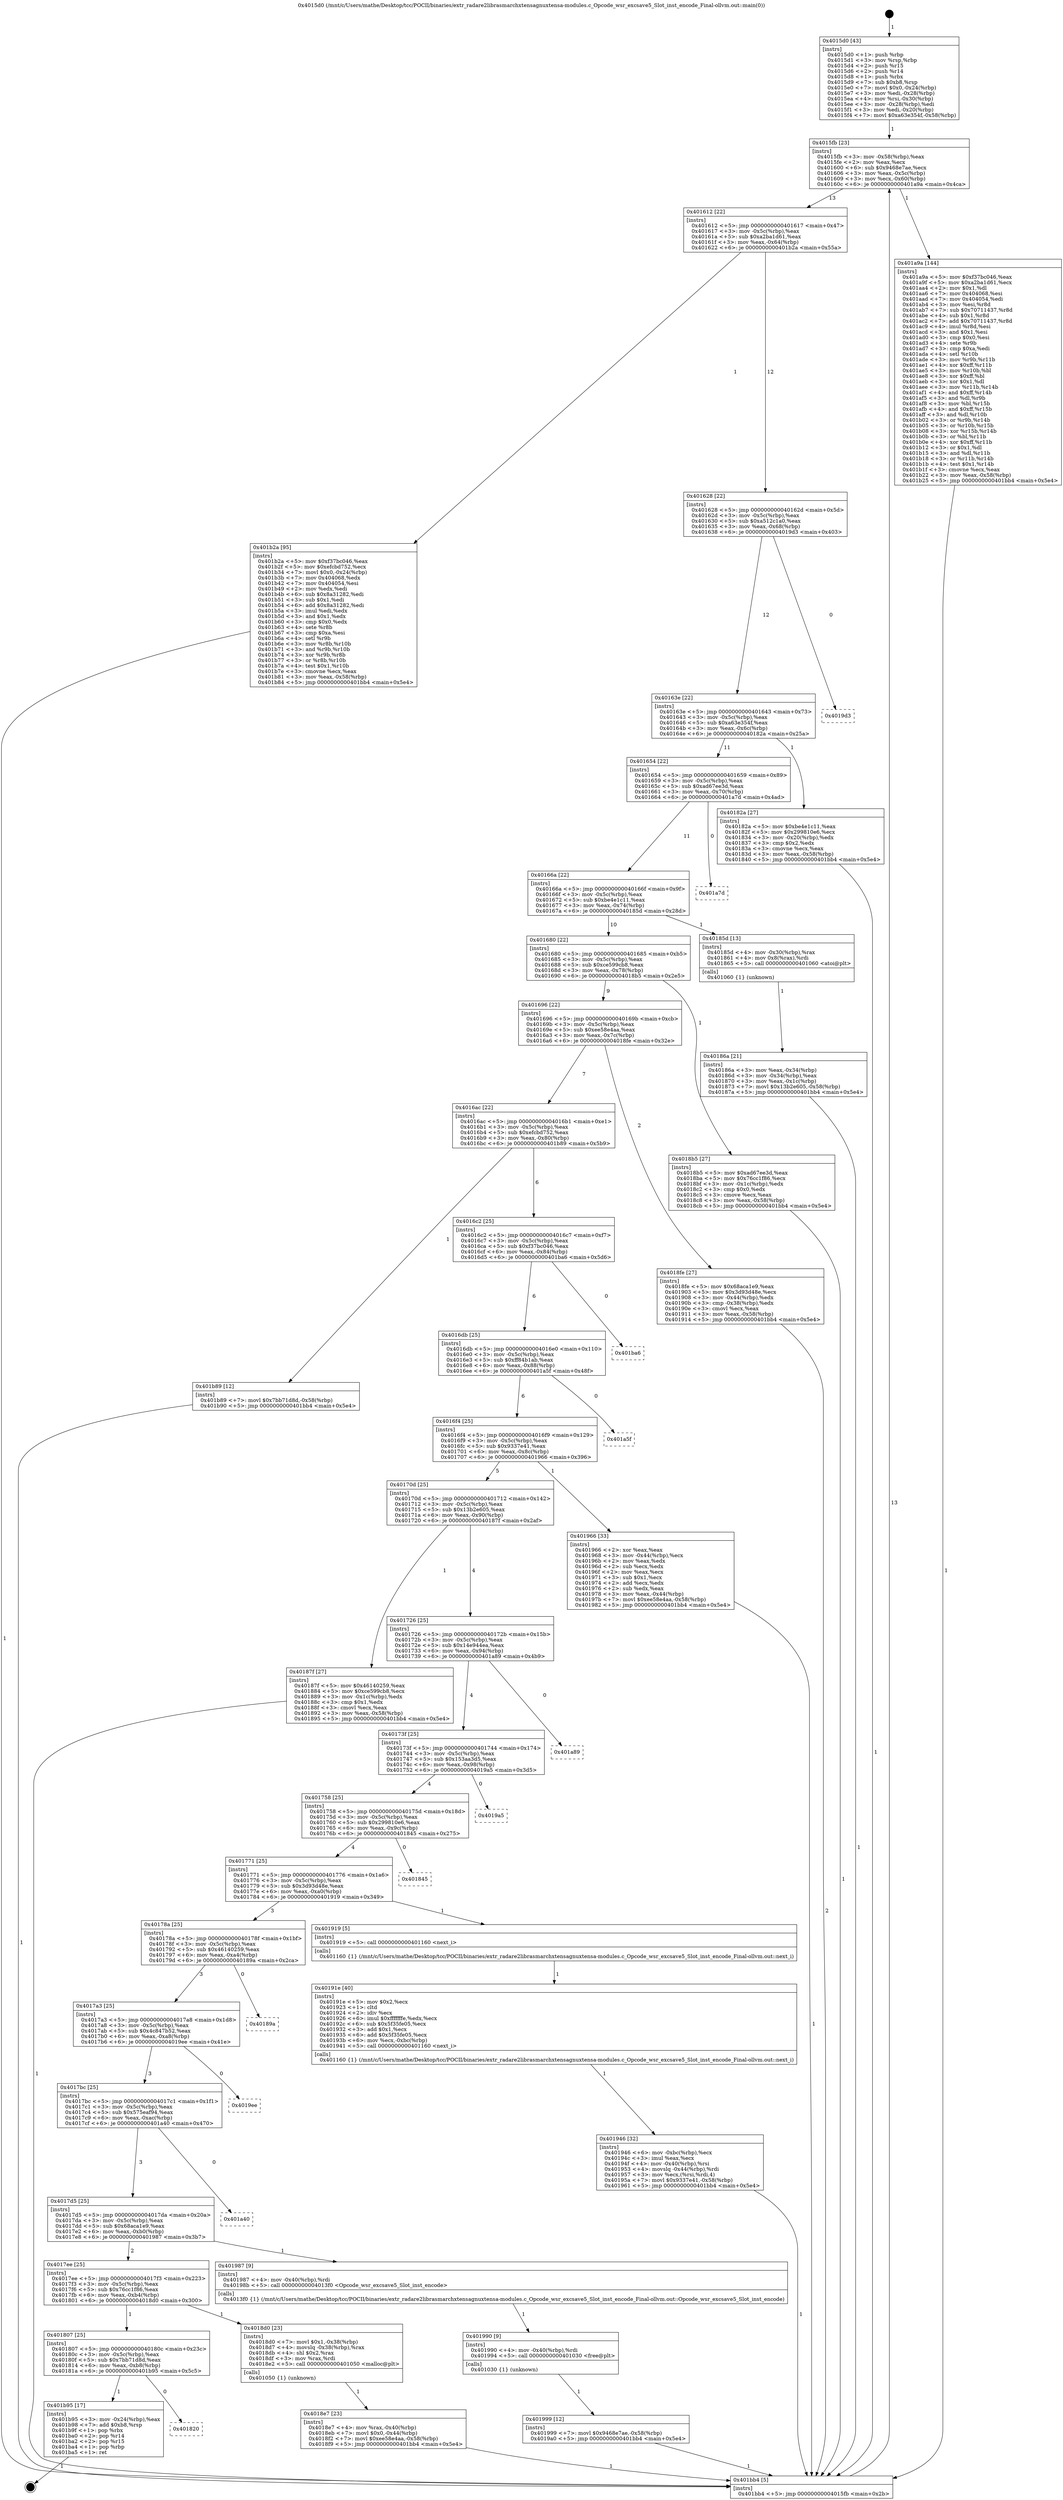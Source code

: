 digraph "0x4015d0" {
  label = "0x4015d0 (/mnt/c/Users/mathe/Desktop/tcc/POCII/binaries/extr_radare2librasmarchxtensagnuxtensa-modules.c_Opcode_wsr_excsave5_Slot_inst_encode_Final-ollvm.out::main(0))"
  labelloc = "t"
  node[shape=record]

  Entry [label="",width=0.3,height=0.3,shape=circle,fillcolor=black,style=filled]
  "0x4015fb" [label="{
     0x4015fb [23]\l
     | [instrs]\l
     &nbsp;&nbsp;0x4015fb \<+3\>: mov -0x58(%rbp),%eax\l
     &nbsp;&nbsp;0x4015fe \<+2\>: mov %eax,%ecx\l
     &nbsp;&nbsp;0x401600 \<+6\>: sub $0x9468e7ae,%ecx\l
     &nbsp;&nbsp;0x401606 \<+3\>: mov %eax,-0x5c(%rbp)\l
     &nbsp;&nbsp;0x401609 \<+3\>: mov %ecx,-0x60(%rbp)\l
     &nbsp;&nbsp;0x40160c \<+6\>: je 0000000000401a9a \<main+0x4ca\>\l
  }"]
  "0x401a9a" [label="{
     0x401a9a [144]\l
     | [instrs]\l
     &nbsp;&nbsp;0x401a9a \<+5\>: mov $0xf37bc046,%eax\l
     &nbsp;&nbsp;0x401a9f \<+5\>: mov $0xa2ba1d61,%ecx\l
     &nbsp;&nbsp;0x401aa4 \<+2\>: mov $0x1,%dl\l
     &nbsp;&nbsp;0x401aa6 \<+7\>: mov 0x404068,%esi\l
     &nbsp;&nbsp;0x401aad \<+7\>: mov 0x404054,%edi\l
     &nbsp;&nbsp;0x401ab4 \<+3\>: mov %esi,%r8d\l
     &nbsp;&nbsp;0x401ab7 \<+7\>: sub $0x70711437,%r8d\l
     &nbsp;&nbsp;0x401abe \<+4\>: sub $0x1,%r8d\l
     &nbsp;&nbsp;0x401ac2 \<+7\>: add $0x70711437,%r8d\l
     &nbsp;&nbsp;0x401ac9 \<+4\>: imul %r8d,%esi\l
     &nbsp;&nbsp;0x401acd \<+3\>: and $0x1,%esi\l
     &nbsp;&nbsp;0x401ad0 \<+3\>: cmp $0x0,%esi\l
     &nbsp;&nbsp;0x401ad3 \<+4\>: sete %r9b\l
     &nbsp;&nbsp;0x401ad7 \<+3\>: cmp $0xa,%edi\l
     &nbsp;&nbsp;0x401ada \<+4\>: setl %r10b\l
     &nbsp;&nbsp;0x401ade \<+3\>: mov %r9b,%r11b\l
     &nbsp;&nbsp;0x401ae1 \<+4\>: xor $0xff,%r11b\l
     &nbsp;&nbsp;0x401ae5 \<+3\>: mov %r10b,%bl\l
     &nbsp;&nbsp;0x401ae8 \<+3\>: xor $0xff,%bl\l
     &nbsp;&nbsp;0x401aeb \<+3\>: xor $0x1,%dl\l
     &nbsp;&nbsp;0x401aee \<+3\>: mov %r11b,%r14b\l
     &nbsp;&nbsp;0x401af1 \<+4\>: and $0xff,%r14b\l
     &nbsp;&nbsp;0x401af5 \<+3\>: and %dl,%r9b\l
     &nbsp;&nbsp;0x401af8 \<+3\>: mov %bl,%r15b\l
     &nbsp;&nbsp;0x401afb \<+4\>: and $0xff,%r15b\l
     &nbsp;&nbsp;0x401aff \<+3\>: and %dl,%r10b\l
     &nbsp;&nbsp;0x401b02 \<+3\>: or %r9b,%r14b\l
     &nbsp;&nbsp;0x401b05 \<+3\>: or %r10b,%r15b\l
     &nbsp;&nbsp;0x401b08 \<+3\>: xor %r15b,%r14b\l
     &nbsp;&nbsp;0x401b0b \<+3\>: or %bl,%r11b\l
     &nbsp;&nbsp;0x401b0e \<+4\>: xor $0xff,%r11b\l
     &nbsp;&nbsp;0x401b12 \<+3\>: or $0x1,%dl\l
     &nbsp;&nbsp;0x401b15 \<+3\>: and %dl,%r11b\l
     &nbsp;&nbsp;0x401b18 \<+3\>: or %r11b,%r14b\l
     &nbsp;&nbsp;0x401b1b \<+4\>: test $0x1,%r14b\l
     &nbsp;&nbsp;0x401b1f \<+3\>: cmovne %ecx,%eax\l
     &nbsp;&nbsp;0x401b22 \<+3\>: mov %eax,-0x58(%rbp)\l
     &nbsp;&nbsp;0x401b25 \<+5\>: jmp 0000000000401bb4 \<main+0x5e4\>\l
  }"]
  "0x401612" [label="{
     0x401612 [22]\l
     | [instrs]\l
     &nbsp;&nbsp;0x401612 \<+5\>: jmp 0000000000401617 \<main+0x47\>\l
     &nbsp;&nbsp;0x401617 \<+3\>: mov -0x5c(%rbp),%eax\l
     &nbsp;&nbsp;0x40161a \<+5\>: sub $0xa2ba1d61,%eax\l
     &nbsp;&nbsp;0x40161f \<+3\>: mov %eax,-0x64(%rbp)\l
     &nbsp;&nbsp;0x401622 \<+6\>: je 0000000000401b2a \<main+0x55a\>\l
  }"]
  Exit [label="",width=0.3,height=0.3,shape=circle,fillcolor=black,style=filled,peripheries=2]
  "0x401b2a" [label="{
     0x401b2a [95]\l
     | [instrs]\l
     &nbsp;&nbsp;0x401b2a \<+5\>: mov $0xf37bc046,%eax\l
     &nbsp;&nbsp;0x401b2f \<+5\>: mov $0xefcbd752,%ecx\l
     &nbsp;&nbsp;0x401b34 \<+7\>: movl $0x0,-0x24(%rbp)\l
     &nbsp;&nbsp;0x401b3b \<+7\>: mov 0x404068,%edx\l
     &nbsp;&nbsp;0x401b42 \<+7\>: mov 0x404054,%esi\l
     &nbsp;&nbsp;0x401b49 \<+2\>: mov %edx,%edi\l
     &nbsp;&nbsp;0x401b4b \<+6\>: sub $0x8a31282,%edi\l
     &nbsp;&nbsp;0x401b51 \<+3\>: sub $0x1,%edi\l
     &nbsp;&nbsp;0x401b54 \<+6\>: add $0x8a31282,%edi\l
     &nbsp;&nbsp;0x401b5a \<+3\>: imul %edi,%edx\l
     &nbsp;&nbsp;0x401b5d \<+3\>: and $0x1,%edx\l
     &nbsp;&nbsp;0x401b60 \<+3\>: cmp $0x0,%edx\l
     &nbsp;&nbsp;0x401b63 \<+4\>: sete %r8b\l
     &nbsp;&nbsp;0x401b67 \<+3\>: cmp $0xa,%esi\l
     &nbsp;&nbsp;0x401b6a \<+4\>: setl %r9b\l
     &nbsp;&nbsp;0x401b6e \<+3\>: mov %r8b,%r10b\l
     &nbsp;&nbsp;0x401b71 \<+3\>: and %r9b,%r10b\l
     &nbsp;&nbsp;0x401b74 \<+3\>: xor %r9b,%r8b\l
     &nbsp;&nbsp;0x401b77 \<+3\>: or %r8b,%r10b\l
     &nbsp;&nbsp;0x401b7a \<+4\>: test $0x1,%r10b\l
     &nbsp;&nbsp;0x401b7e \<+3\>: cmovne %ecx,%eax\l
     &nbsp;&nbsp;0x401b81 \<+3\>: mov %eax,-0x58(%rbp)\l
     &nbsp;&nbsp;0x401b84 \<+5\>: jmp 0000000000401bb4 \<main+0x5e4\>\l
  }"]
  "0x401628" [label="{
     0x401628 [22]\l
     | [instrs]\l
     &nbsp;&nbsp;0x401628 \<+5\>: jmp 000000000040162d \<main+0x5d\>\l
     &nbsp;&nbsp;0x40162d \<+3\>: mov -0x5c(%rbp),%eax\l
     &nbsp;&nbsp;0x401630 \<+5\>: sub $0xa512c1a0,%eax\l
     &nbsp;&nbsp;0x401635 \<+3\>: mov %eax,-0x68(%rbp)\l
     &nbsp;&nbsp;0x401638 \<+6\>: je 00000000004019d3 \<main+0x403\>\l
  }"]
  "0x401820" [label="{
     0x401820\l
  }", style=dashed]
  "0x4019d3" [label="{
     0x4019d3\l
  }", style=dashed]
  "0x40163e" [label="{
     0x40163e [22]\l
     | [instrs]\l
     &nbsp;&nbsp;0x40163e \<+5\>: jmp 0000000000401643 \<main+0x73\>\l
     &nbsp;&nbsp;0x401643 \<+3\>: mov -0x5c(%rbp),%eax\l
     &nbsp;&nbsp;0x401646 \<+5\>: sub $0xa63e354f,%eax\l
     &nbsp;&nbsp;0x40164b \<+3\>: mov %eax,-0x6c(%rbp)\l
     &nbsp;&nbsp;0x40164e \<+6\>: je 000000000040182a \<main+0x25a\>\l
  }"]
  "0x401b95" [label="{
     0x401b95 [17]\l
     | [instrs]\l
     &nbsp;&nbsp;0x401b95 \<+3\>: mov -0x24(%rbp),%eax\l
     &nbsp;&nbsp;0x401b98 \<+7\>: add $0xb8,%rsp\l
     &nbsp;&nbsp;0x401b9f \<+1\>: pop %rbx\l
     &nbsp;&nbsp;0x401ba0 \<+2\>: pop %r14\l
     &nbsp;&nbsp;0x401ba2 \<+2\>: pop %r15\l
     &nbsp;&nbsp;0x401ba4 \<+1\>: pop %rbp\l
     &nbsp;&nbsp;0x401ba5 \<+1\>: ret\l
  }"]
  "0x40182a" [label="{
     0x40182a [27]\l
     | [instrs]\l
     &nbsp;&nbsp;0x40182a \<+5\>: mov $0xbe4e1c11,%eax\l
     &nbsp;&nbsp;0x40182f \<+5\>: mov $0x299810e6,%ecx\l
     &nbsp;&nbsp;0x401834 \<+3\>: mov -0x20(%rbp),%edx\l
     &nbsp;&nbsp;0x401837 \<+3\>: cmp $0x2,%edx\l
     &nbsp;&nbsp;0x40183a \<+3\>: cmovne %ecx,%eax\l
     &nbsp;&nbsp;0x40183d \<+3\>: mov %eax,-0x58(%rbp)\l
     &nbsp;&nbsp;0x401840 \<+5\>: jmp 0000000000401bb4 \<main+0x5e4\>\l
  }"]
  "0x401654" [label="{
     0x401654 [22]\l
     | [instrs]\l
     &nbsp;&nbsp;0x401654 \<+5\>: jmp 0000000000401659 \<main+0x89\>\l
     &nbsp;&nbsp;0x401659 \<+3\>: mov -0x5c(%rbp),%eax\l
     &nbsp;&nbsp;0x40165c \<+5\>: sub $0xad67ee3d,%eax\l
     &nbsp;&nbsp;0x401661 \<+3\>: mov %eax,-0x70(%rbp)\l
     &nbsp;&nbsp;0x401664 \<+6\>: je 0000000000401a7d \<main+0x4ad\>\l
  }"]
  "0x401bb4" [label="{
     0x401bb4 [5]\l
     | [instrs]\l
     &nbsp;&nbsp;0x401bb4 \<+5\>: jmp 00000000004015fb \<main+0x2b\>\l
  }"]
  "0x4015d0" [label="{
     0x4015d0 [43]\l
     | [instrs]\l
     &nbsp;&nbsp;0x4015d0 \<+1\>: push %rbp\l
     &nbsp;&nbsp;0x4015d1 \<+3\>: mov %rsp,%rbp\l
     &nbsp;&nbsp;0x4015d4 \<+2\>: push %r15\l
     &nbsp;&nbsp;0x4015d6 \<+2\>: push %r14\l
     &nbsp;&nbsp;0x4015d8 \<+1\>: push %rbx\l
     &nbsp;&nbsp;0x4015d9 \<+7\>: sub $0xb8,%rsp\l
     &nbsp;&nbsp;0x4015e0 \<+7\>: movl $0x0,-0x24(%rbp)\l
     &nbsp;&nbsp;0x4015e7 \<+3\>: mov %edi,-0x28(%rbp)\l
     &nbsp;&nbsp;0x4015ea \<+4\>: mov %rsi,-0x30(%rbp)\l
     &nbsp;&nbsp;0x4015ee \<+3\>: mov -0x28(%rbp),%edi\l
     &nbsp;&nbsp;0x4015f1 \<+3\>: mov %edi,-0x20(%rbp)\l
     &nbsp;&nbsp;0x4015f4 \<+7\>: movl $0xa63e354f,-0x58(%rbp)\l
  }"]
  "0x401999" [label="{
     0x401999 [12]\l
     | [instrs]\l
     &nbsp;&nbsp;0x401999 \<+7\>: movl $0x9468e7ae,-0x58(%rbp)\l
     &nbsp;&nbsp;0x4019a0 \<+5\>: jmp 0000000000401bb4 \<main+0x5e4\>\l
  }"]
  "0x401a7d" [label="{
     0x401a7d\l
  }", style=dashed]
  "0x40166a" [label="{
     0x40166a [22]\l
     | [instrs]\l
     &nbsp;&nbsp;0x40166a \<+5\>: jmp 000000000040166f \<main+0x9f\>\l
     &nbsp;&nbsp;0x40166f \<+3\>: mov -0x5c(%rbp),%eax\l
     &nbsp;&nbsp;0x401672 \<+5\>: sub $0xbe4e1c11,%eax\l
     &nbsp;&nbsp;0x401677 \<+3\>: mov %eax,-0x74(%rbp)\l
     &nbsp;&nbsp;0x40167a \<+6\>: je 000000000040185d \<main+0x28d\>\l
  }"]
  "0x401990" [label="{
     0x401990 [9]\l
     | [instrs]\l
     &nbsp;&nbsp;0x401990 \<+4\>: mov -0x40(%rbp),%rdi\l
     &nbsp;&nbsp;0x401994 \<+5\>: call 0000000000401030 \<free@plt\>\l
     | [calls]\l
     &nbsp;&nbsp;0x401030 \{1\} (unknown)\l
  }"]
  "0x40185d" [label="{
     0x40185d [13]\l
     | [instrs]\l
     &nbsp;&nbsp;0x40185d \<+4\>: mov -0x30(%rbp),%rax\l
     &nbsp;&nbsp;0x401861 \<+4\>: mov 0x8(%rax),%rdi\l
     &nbsp;&nbsp;0x401865 \<+5\>: call 0000000000401060 \<atoi@plt\>\l
     | [calls]\l
     &nbsp;&nbsp;0x401060 \{1\} (unknown)\l
  }"]
  "0x401680" [label="{
     0x401680 [22]\l
     | [instrs]\l
     &nbsp;&nbsp;0x401680 \<+5\>: jmp 0000000000401685 \<main+0xb5\>\l
     &nbsp;&nbsp;0x401685 \<+3\>: mov -0x5c(%rbp),%eax\l
     &nbsp;&nbsp;0x401688 \<+5\>: sub $0xce599cb8,%eax\l
     &nbsp;&nbsp;0x40168d \<+3\>: mov %eax,-0x78(%rbp)\l
     &nbsp;&nbsp;0x401690 \<+6\>: je 00000000004018b5 \<main+0x2e5\>\l
  }"]
  "0x40186a" [label="{
     0x40186a [21]\l
     | [instrs]\l
     &nbsp;&nbsp;0x40186a \<+3\>: mov %eax,-0x34(%rbp)\l
     &nbsp;&nbsp;0x40186d \<+3\>: mov -0x34(%rbp),%eax\l
     &nbsp;&nbsp;0x401870 \<+3\>: mov %eax,-0x1c(%rbp)\l
     &nbsp;&nbsp;0x401873 \<+7\>: movl $0x13b2e605,-0x58(%rbp)\l
     &nbsp;&nbsp;0x40187a \<+5\>: jmp 0000000000401bb4 \<main+0x5e4\>\l
  }"]
  "0x401946" [label="{
     0x401946 [32]\l
     | [instrs]\l
     &nbsp;&nbsp;0x401946 \<+6\>: mov -0xbc(%rbp),%ecx\l
     &nbsp;&nbsp;0x40194c \<+3\>: imul %eax,%ecx\l
     &nbsp;&nbsp;0x40194f \<+4\>: mov -0x40(%rbp),%rsi\l
     &nbsp;&nbsp;0x401953 \<+4\>: movslq -0x44(%rbp),%rdi\l
     &nbsp;&nbsp;0x401957 \<+3\>: mov %ecx,(%rsi,%rdi,4)\l
     &nbsp;&nbsp;0x40195a \<+7\>: movl $0x9337e41,-0x58(%rbp)\l
     &nbsp;&nbsp;0x401961 \<+5\>: jmp 0000000000401bb4 \<main+0x5e4\>\l
  }"]
  "0x4018b5" [label="{
     0x4018b5 [27]\l
     | [instrs]\l
     &nbsp;&nbsp;0x4018b5 \<+5\>: mov $0xad67ee3d,%eax\l
     &nbsp;&nbsp;0x4018ba \<+5\>: mov $0x76cc1f86,%ecx\l
     &nbsp;&nbsp;0x4018bf \<+3\>: mov -0x1c(%rbp),%edx\l
     &nbsp;&nbsp;0x4018c2 \<+3\>: cmp $0x0,%edx\l
     &nbsp;&nbsp;0x4018c5 \<+3\>: cmove %ecx,%eax\l
     &nbsp;&nbsp;0x4018c8 \<+3\>: mov %eax,-0x58(%rbp)\l
     &nbsp;&nbsp;0x4018cb \<+5\>: jmp 0000000000401bb4 \<main+0x5e4\>\l
  }"]
  "0x401696" [label="{
     0x401696 [22]\l
     | [instrs]\l
     &nbsp;&nbsp;0x401696 \<+5\>: jmp 000000000040169b \<main+0xcb\>\l
     &nbsp;&nbsp;0x40169b \<+3\>: mov -0x5c(%rbp),%eax\l
     &nbsp;&nbsp;0x40169e \<+5\>: sub $0xee58e4aa,%eax\l
     &nbsp;&nbsp;0x4016a3 \<+3\>: mov %eax,-0x7c(%rbp)\l
     &nbsp;&nbsp;0x4016a6 \<+6\>: je 00000000004018fe \<main+0x32e\>\l
  }"]
  "0x40191e" [label="{
     0x40191e [40]\l
     | [instrs]\l
     &nbsp;&nbsp;0x40191e \<+5\>: mov $0x2,%ecx\l
     &nbsp;&nbsp;0x401923 \<+1\>: cltd\l
     &nbsp;&nbsp;0x401924 \<+2\>: idiv %ecx\l
     &nbsp;&nbsp;0x401926 \<+6\>: imul $0xfffffffe,%edx,%ecx\l
     &nbsp;&nbsp;0x40192c \<+6\>: sub $0x5f35fe05,%ecx\l
     &nbsp;&nbsp;0x401932 \<+3\>: add $0x1,%ecx\l
     &nbsp;&nbsp;0x401935 \<+6\>: add $0x5f35fe05,%ecx\l
     &nbsp;&nbsp;0x40193b \<+6\>: mov %ecx,-0xbc(%rbp)\l
     &nbsp;&nbsp;0x401941 \<+5\>: call 0000000000401160 \<next_i\>\l
     | [calls]\l
     &nbsp;&nbsp;0x401160 \{1\} (/mnt/c/Users/mathe/Desktop/tcc/POCII/binaries/extr_radare2librasmarchxtensagnuxtensa-modules.c_Opcode_wsr_excsave5_Slot_inst_encode_Final-ollvm.out::next_i)\l
  }"]
  "0x4018fe" [label="{
     0x4018fe [27]\l
     | [instrs]\l
     &nbsp;&nbsp;0x4018fe \<+5\>: mov $0x68aca1e9,%eax\l
     &nbsp;&nbsp;0x401903 \<+5\>: mov $0x3d93d48e,%ecx\l
     &nbsp;&nbsp;0x401908 \<+3\>: mov -0x44(%rbp),%edx\l
     &nbsp;&nbsp;0x40190b \<+3\>: cmp -0x38(%rbp),%edx\l
     &nbsp;&nbsp;0x40190e \<+3\>: cmovl %ecx,%eax\l
     &nbsp;&nbsp;0x401911 \<+3\>: mov %eax,-0x58(%rbp)\l
     &nbsp;&nbsp;0x401914 \<+5\>: jmp 0000000000401bb4 \<main+0x5e4\>\l
  }"]
  "0x4016ac" [label="{
     0x4016ac [22]\l
     | [instrs]\l
     &nbsp;&nbsp;0x4016ac \<+5\>: jmp 00000000004016b1 \<main+0xe1\>\l
     &nbsp;&nbsp;0x4016b1 \<+3\>: mov -0x5c(%rbp),%eax\l
     &nbsp;&nbsp;0x4016b4 \<+5\>: sub $0xefcbd752,%eax\l
     &nbsp;&nbsp;0x4016b9 \<+3\>: mov %eax,-0x80(%rbp)\l
     &nbsp;&nbsp;0x4016bc \<+6\>: je 0000000000401b89 \<main+0x5b9\>\l
  }"]
  "0x4018e7" [label="{
     0x4018e7 [23]\l
     | [instrs]\l
     &nbsp;&nbsp;0x4018e7 \<+4\>: mov %rax,-0x40(%rbp)\l
     &nbsp;&nbsp;0x4018eb \<+7\>: movl $0x0,-0x44(%rbp)\l
     &nbsp;&nbsp;0x4018f2 \<+7\>: movl $0xee58e4aa,-0x58(%rbp)\l
     &nbsp;&nbsp;0x4018f9 \<+5\>: jmp 0000000000401bb4 \<main+0x5e4\>\l
  }"]
  "0x401b89" [label="{
     0x401b89 [12]\l
     | [instrs]\l
     &nbsp;&nbsp;0x401b89 \<+7\>: movl $0x7bb71d8d,-0x58(%rbp)\l
     &nbsp;&nbsp;0x401b90 \<+5\>: jmp 0000000000401bb4 \<main+0x5e4\>\l
  }"]
  "0x4016c2" [label="{
     0x4016c2 [25]\l
     | [instrs]\l
     &nbsp;&nbsp;0x4016c2 \<+5\>: jmp 00000000004016c7 \<main+0xf7\>\l
     &nbsp;&nbsp;0x4016c7 \<+3\>: mov -0x5c(%rbp),%eax\l
     &nbsp;&nbsp;0x4016ca \<+5\>: sub $0xf37bc046,%eax\l
     &nbsp;&nbsp;0x4016cf \<+6\>: mov %eax,-0x84(%rbp)\l
     &nbsp;&nbsp;0x4016d5 \<+6\>: je 0000000000401ba6 \<main+0x5d6\>\l
  }"]
  "0x401807" [label="{
     0x401807 [25]\l
     | [instrs]\l
     &nbsp;&nbsp;0x401807 \<+5\>: jmp 000000000040180c \<main+0x23c\>\l
     &nbsp;&nbsp;0x40180c \<+3\>: mov -0x5c(%rbp),%eax\l
     &nbsp;&nbsp;0x40180f \<+5\>: sub $0x7bb71d8d,%eax\l
     &nbsp;&nbsp;0x401814 \<+6\>: mov %eax,-0xb8(%rbp)\l
     &nbsp;&nbsp;0x40181a \<+6\>: je 0000000000401b95 \<main+0x5c5\>\l
  }"]
  "0x401ba6" [label="{
     0x401ba6\l
  }", style=dashed]
  "0x4016db" [label="{
     0x4016db [25]\l
     | [instrs]\l
     &nbsp;&nbsp;0x4016db \<+5\>: jmp 00000000004016e0 \<main+0x110\>\l
     &nbsp;&nbsp;0x4016e0 \<+3\>: mov -0x5c(%rbp),%eax\l
     &nbsp;&nbsp;0x4016e3 \<+5\>: sub $0xff84b1ab,%eax\l
     &nbsp;&nbsp;0x4016e8 \<+6\>: mov %eax,-0x88(%rbp)\l
     &nbsp;&nbsp;0x4016ee \<+6\>: je 0000000000401a5f \<main+0x48f\>\l
  }"]
  "0x4018d0" [label="{
     0x4018d0 [23]\l
     | [instrs]\l
     &nbsp;&nbsp;0x4018d0 \<+7\>: movl $0x1,-0x38(%rbp)\l
     &nbsp;&nbsp;0x4018d7 \<+4\>: movslq -0x38(%rbp),%rax\l
     &nbsp;&nbsp;0x4018db \<+4\>: shl $0x2,%rax\l
     &nbsp;&nbsp;0x4018df \<+3\>: mov %rax,%rdi\l
     &nbsp;&nbsp;0x4018e2 \<+5\>: call 0000000000401050 \<malloc@plt\>\l
     | [calls]\l
     &nbsp;&nbsp;0x401050 \{1\} (unknown)\l
  }"]
  "0x401a5f" [label="{
     0x401a5f\l
  }", style=dashed]
  "0x4016f4" [label="{
     0x4016f4 [25]\l
     | [instrs]\l
     &nbsp;&nbsp;0x4016f4 \<+5\>: jmp 00000000004016f9 \<main+0x129\>\l
     &nbsp;&nbsp;0x4016f9 \<+3\>: mov -0x5c(%rbp),%eax\l
     &nbsp;&nbsp;0x4016fc \<+5\>: sub $0x9337e41,%eax\l
     &nbsp;&nbsp;0x401701 \<+6\>: mov %eax,-0x8c(%rbp)\l
     &nbsp;&nbsp;0x401707 \<+6\>: je 0000000000401966 \<main+0x396\>\l
  }"]
  "0x4017ee" [label="{
     0x4017ee [25]\l
     | [instrs]\l
     &nbsp;&nbsp;0x4017ee \<+5\>: jmp 00000000004017f3 \<main+0x223\>\l
     &nbsp;&nbsp;0x4017f3 \<+3\>: mov -0x5c(%rbp),%eax\l
     &nbsp;&nbsp;0x4017f6 \<+5\>: sub $0x76cc1f86,%eax\l
     &nbsp;&nbsp;0x4017fb \<+6\>: mov %eax,-0xb4(%rbp)\l
     &nbsp;&nbsp;0x401801 \<+6\>: je 00000000004018d0 \<main+0x300\>\l
  }"]
  "0x401966" [label="{
     0x401966 [33]\l
     | [instrs]\l
     &nbsp;&nbsp;0x401966 \<+2\>: xor %eax,%eax\l
     &nbsp;&nbsp;0x401968 \<+3\>: mov -0x44(%rbp),%ecx\l
     &nbsp;&nbsp;0x40196b \<+2\>: mov %eax,%edx\l
     &nbsp;&nbsp;0x40196d \<+2\>: sub %ecx,%edx\l
     &nbsp;&nbsp;0x40196f \<+2\>: mov %eax,%ecx\l
     &nbsp;&nbsp;0x401971 \<+3\>: sub $0x1,%ecx\l
     &nbsp;&nbsp;0x401974 \<+2\>: add %ecx,%edx\l
     &nbsp;&nbsp;0x401976 \<+2\>: sub %edx,%eax\l
     &nbsp;&nbsp;0x401978 \<+3\>: mov %eax,-0x44(%rbp)\l
     &nbsp;&nbsp;0x40197b \<+7\>: movl $0xee58e4aa,-0x58(%rbp)\l
     &nbsp;&nbsp;0x401982 \<+5\>: jmp 0000000000401bb4 \<main+0x5e4\>\l
  }"]
  "0x40170d" [label="{
     0x40170d [25]\l
     | [instrs]\l
     &nbsp;&nbsp;0x40170d \<+5\>: jmp 0000000000401712 \<main+0x142\>\l
     &nbsp;&nbsp;0x401712 \<+3\>: mov -0x5c(%rbp),%eax\l
     &nbsp;&nbsp;0x401715 \<+5\>: sub $0x13b2e605,%eax\l
     &nbsp;&nbsp;0x40171a \<+6\>: mov %eax,-0x90(%rbp)\l
     &nbsp;&nbsp;0x401720 \<+6\>: je 000000000040187f \<main+0x2af\>\l
  }"]
  "0x401987" [label="{
     0x401987 [9]\l
     | [instrs]\l
     &nbsp;&nbsp;0x401987 \<+4\>: mov -0x40(%rbp),%rdi\l
     &nbsp;&nbsp;0x40198b \<+5\>: call 00000000004013f0 \<Opcode_wsr_excsave5_Slot_inst_encode\>\l
     | [calls]\l
     &nbsp;&nbsp;0x4013f0 \{1\} (/mnt/c/Users/mathe/Desktop/tcc/POCII/binaries/extr_radare2librasmarchxtensagnuxtensa-modules.c_Opcode_wsr_excsave5_Slot_inst_encode_Final-ollvm.out::Opcode_wsr_excsave5_Slot_inst_encode)\l
  }"]
  "0x40187f" [label="{
     0x40187f [27]\l
     | [instrs]\l
     &nbsp;&nbsp;0x40187f \<+5\>: mov $0x46140259,%eax\l
     &nbsp;&nbsp;0x401884 \<+5\>: mov $0xce599cb8,%ecx\l
     &nbsp;&nbsp;0x401889 \<+3\>: mov -0x1c(%rbp),%edx\l
     &nbsp;&nbsp;0x40188c \<+3\>: cmp $0x1,%edx\l
     &nbsp;&nbsp;0x40188f \<+3\>: cmovl %ecx,%eax\l
     &nbsp;&nbsp;0x401892 \<+3\>: mov %eax,-0x58(%rbp)\l
     &nbsp;&nbsp;0x401895 \<+5\>: jmp 0000000000401bb4 \<main+0x5e4\>\l
  }"]
  "0x401726" [label="{
     0x401726 [25]\l
     | [instrs]\l
     &nbsp;&nbsp;0x401726 \<+5\>: jmp 000000000040172b \<main+0x15b\>\l
     &nbsp;&nbsp;0x40172b \<+3\>: mov -0x5c(%rbp),%eax\l
     &nbsp;&nbsp;0x40172e \<+5\>: sub $0x14e944ea,%eax\l
     &nbsp;&nbsp;0x401733 \<+6\>: mov %eax,-0x94(%rbp)\l
     &nbsp;&nbsp;0x401739 \<+6\>: je 0000000000401a89 \<main+0x4b9\>\l
  }"]
  "0x4017d5" [label="{
     0x4017d5 [25]\l
     | [instrs]\l
     &nbsp;&nbsp;0x4017d5 \<+5\>: jmp 00000000004017da \<main+0x20a\>\l
     &nbsp;&nbsp;0x4017da \<+3\>: mov -0x5c(%rbp),%eax\l
     &nbsp;&nbsp;0x4017dd \<+5\>: sub $0x68aca1e9,%eax\l
     &nbsp;&nbsp;0x4017e2 \<+6\>: mov %eax,-0xb0(%rbp)\l
     &nbsp;&nbsp;0x4017e8 \<+6\>: je 0000000000401987 \<main+0x3b7\>\l
  }"]
  "0x401a89" [label="{
     0x401a89\l
  }", style=dashed]
  "0x40173f" [label="{
     0x40173f [25]\l
     | [instrs]\l
     &nbsp;&nbsp;0x40173f \<+5\>: jmp 0000000000401744 \<main+0x174\>\l
     &nbsp;&nbsp;0x401744 \<+3\>: mov -0x5c(%rbp),%eax\l
     &nbsp;&nbsp;0x401747 \<+5\>: sub $0x153aa3d5,%eax\l
     &nbsp;&nbsp;0x40174c \<+6\>: mov %eax,-0x98(%rbp)\l
     &nbsp;&nbsp;0x401752 \<+6\>: je 00000000004019a5 \<main+0x3d5\>\l
  }"]
  "0x401a40" [label="{
     0x401a40\l
  }", style=dashed]
  "0x4019a5" [label="{
     0x4019a5\l
  }", style=dashed]
  "0x401758" [label="{
     0x401758 [25]\l
     | [instrs]\l
     &nbsp;&nbsp;0x401758 \<+5\>: jmp 000000000040175d \<main+0x18d\>\l
     &nbsp;&nbsp;0x40175d \<+3\>: mov -0x5c(%rbp),%eax\l
     &nbsp;&nbsp;0x401760 \<+5\>: sub $0x299810e6,%eax\l
     &nbsp;&nbsp;0x401765 \<+6\>: mov %eax,-0x9c(%rbp)\l
     &nbsp;&nbsp;0x40176b \<+6\>: je 0000000000401845 \<main+0x275\>\l
  }"]
  "0x4017bc" [label="{
     0x4017bc [25]\l
     | [instrs]\l
     &nbsp;&nbsp;0x4017bc \<+5\>: jmp 00000000004017c1 \<main+0x1f1\>\l
     &nbsp;&nbsp;0x4017c1 \<+3\>: mov -0x5c(%rbp),%eax\l
     &nbsp;&nbsp;0x4017c4 \<+5\>: sub $0x575eaf94,%eax\l
     &nbsp;&nbsp;0x4017c9 \<+6\>: mov %eax,-0xac(%rbp)\l
     &nbsp;&nbsp;0x4017cf \<+6\>: je 0000000000401a40 \<main+0x470\>\l
  }"]
  "0x401845" [label="{
     0x401845\l
  }", style=dashed]
  "0x401771" [label="{
     0x401771 [25]\l
     | [instrs]\l
     &nbsp;&nbsp;0x401771 \<+5\>: jmp 0000000000401776 \<main+0x1a6\>\l
     &nbsp;&nbsp;0x401776 \<+3\>: mov -0x5c(%rbp),%eax\l
     &nbsp;&nbsp;0x401779 \<+5\>: sub $0x3d93d48e,%eax\l
     &nbsp;&nbsp;0x40177e \<+6\>: mov %eax,-0xa0(%rbp)\l
     &nbsp;&nbsp;0x401784 \<+6\>: je 0000000000401919 \<main+0x349\>\l
  }"]
  "0x4019ee" [label="{
     0x4019ee\l
  }", style=dashed]
  "0x401919" [label="{
     0x401919 [5]\l
     | [instrs]\l
     &nbsp;&nbsp;0x401919 \<+5\>: call 0000000000401160 \<next_i\>\l
     | [calls]\l
     &nbsp;&nbsp;0x401160 \{1\} (/mnt/c/Users/mathe/Desktop/tcc/POCII/binaries/extr_radare2librasmarchxtensagnuxtensa-modules.c_Opcode_wsr_excsave5_Slot_inst_encode_Final-ollvm.out::next_i)\l
  }"]
  "0x40178a" [label="{
     0x40178a [25]\l
     | [instrs]\l
     &nbsp;&nbsp;0x40178a \<+5\>: jmp 000000000040178f \<main+0x1bf\>\l
     &nbsp;&nbsp;0x40178f \<+3\>: mov -0x5c(%rbp),%eax\l
     &nbsp;&nbsp;0x401792 \<+5\>: sub $0x46140259,%eax\l
     &nbsp;&nbsp;0x401797 \<+6\>: mov %eax,-0xa4(%rbp)\l
     &nbsp;&nbsp;0x40179d \<+6\>: je 000000000040189a \<main+0x2ca\>\l
  }"]
  "0x4017a3" [label="{
     0x4017a3 [25]\l
     | [instrs]\l
     &nbsp;&nbsp;0x4017a3 \<+5\>: jmp 00000000004017a8 \<main+0x1d8\>\l
     &nbsp;&nbsp;0x4017a8 \<+3\>: mov -0x5c(%rbp),%eax\l
     &nbsp;&nbsp;0x4017ab \<+5\>: sub $0x4c847b52,%eax\l
     &nbsp;&nbsp;0x4017b0 \<+6\>: mov %eax,-0xa8(%rbp)\l
     &nbsp;&nbsp;0x4017b6 \<+6\>: je 00000000004019ee \<main+0x41e\>\l
  }"]
  "0x40189a" [label="{
     0x40189a\l
  }", style=dashed]
  Entry -> "0x4015d0" [label=" 1"]
  "0x4015fb" -> "0x401a9a" [label=" 1"]
  "0x4015fb" -> "0x401612" [label=" 13"]
  "0x401b95" -> Exit [label=" 1"]
  "0x401612" -> "0x401b2a" [label=" 1"]
  "0x401612" -> "0x401628" [label=" 12"]
  "0x401807" -> "0x401820" [label=" 0"]
  "0x401628" -> "0x4019d3" [label=" 0"]
  "0x401628" -> "0x40163e" [label=" 12"]
  "0x401807" -> "0x401b95" [label=" 1"]
  "0x40163e" -> "0x40182a" [label=" 1"]
  "0x40163e" -> "0x401654" [label=" 11"]
  "0x40182a" -> "0x401bb4" [label=" 1"]
  "0x4015d0" -> "0x4015fb" [label=" 1"]
  "0x401bb4" -> "0x4015fb" [label=" 13"]
  "0x401b89" -> "0x401bb4" [label=" 1"]
  "0x401654" -> "0x401a7d" [label=" 0"]
  "0x401654" -> "0x40166a" [label=" 11"]
  "0x401b2a" -> "0x401bb4" [label=" 1"]
  "0x40166a" -> "0x40185d" [label=" 1"]
  "0x40166a" -> "0x401680" [label=" 10"]
  "0x40185d" -> "0x40186a" [label=" 1"]
  "0x40186a" -> "0x401bb4" [label=" 1"]
  "0x401a9a" -> "0x401bb4" [label=" 1"]
  "0x401680" -> "0x4018b5" [label=" 1"]
  "0x401680" -> "0x401696" [label=" 9"]
  "0x401999" -> "0x401bb4" [label=" 1"]
  "0x401696" -> "0x4018fe" [label=" 2"]
  "0x401696" -> "0x4016ac" [label=" 7"]
  "0x401990" -> "0x401999" [label=" 1"]
  "0x4016ac" -> "0x401b89" [label=" 1"]
  "0x4016ac" -> "0x4016c2" [label=" 6"]
  "0x401987" -> "0x401990" [label=" 1"]
  "0x4016c2" -> "0x401ba6" [label=" 0"]
  "0x4016c2" -> "0x4016db" [label=" 6"]
  "0x401966" -> "0x401bb4" [label=" 1"]
  "0x4016db" -> "0x401a5f" [label=" 0"]
  "0x4016db" -> "0x4016f4" [label=" 6"]
  "0x401946" -> "0x401bb4" [label=" 1"]
  "0x4016f4" -> "0x401966" [label=" 1"]
  "0x4016f4" -> "0x40170d" [label=" 5"]
  "0x401919" -> "0x40191e" [label=" 1"]
  "0x40170d" -> "0x40187f" [label=" 1"]
  "0x40170d" -> "0x401726" [label=" 4"]
  "0x40187f" -> "0x401bb4" [label=" 1"]
  "0x4018b5" -> "0x401bb4" [label=" 1"]
  "0x4018fe" -> "0x401bb4" [label=" 2"]
  "0x401726" -> "0x401a89" [label=" 0"]
  "0x401726" -> "0x40173f" [label=" 4"]
  "0x4018d0" -> "0x4018e7" [label=" 1"]
  "0x40173f" -> "0x4019a5" [label=" 0"]
  "0x40173f" -> "0x401758" [label=" 4"]
  "0x4017ee" -> "0x401807" [label=" 1"]
  "0x401758" -> "0x401845" [label=" 0"]
  "0x401758" -> "0x401771" [label=" 4"]
  "0x40191e" -> "0x401946" [label=" 1"]
  "0x401771" -> "0x401919" [label=" 1"]
  "0x401771" -> "0x40178a" [label=" 3"]
  "0x4017d5" -> "0x4017ee" [label=" 2"]
  "0x40178a" -> "0x40189a" [label=" 0"]
  "0x40178a" -> "0x4017a3" [label=" 3"]
  "0x4017d5" -> "0x401987" [label=" 1"]
  "0x4017a3" -> "0x4019ee" [label=" 0"]
  "0x4017a3" -> "0x4017bc" [label=" 3"]
  "0x4017ee" -> "0x4018d0" [label=" 1"]
  "0x4017bc" -> "0x401a40" [label=" 0"]
  "0x4017bc" -> "0x4017d5" [label=" 3"]
  "0x4018e7" -> "0x401bb4" [label=" 1"]
}
